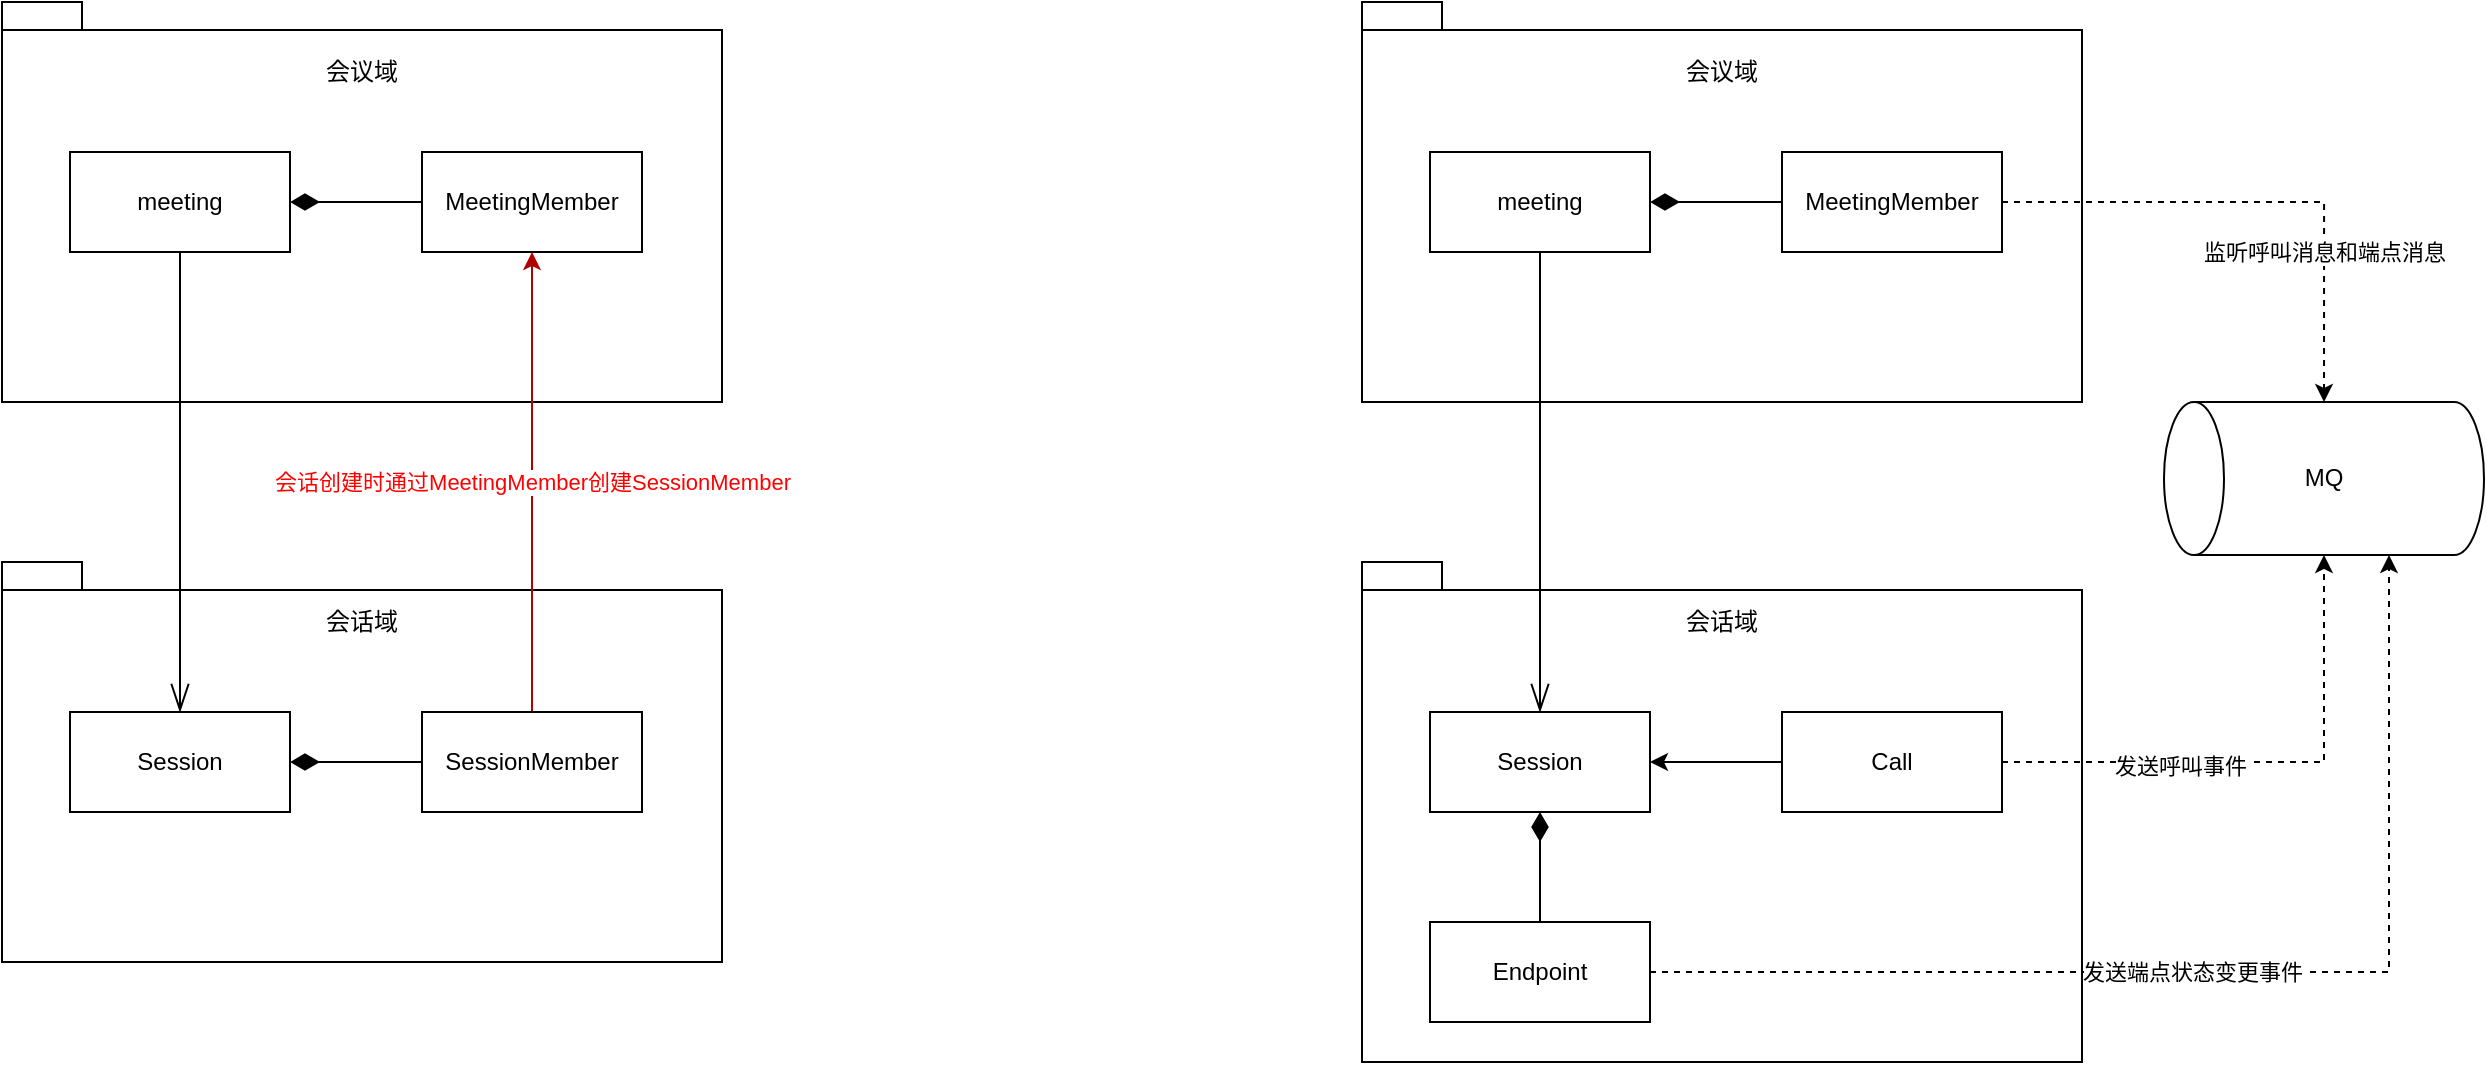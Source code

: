 <mxfile version="22.1.16" type="github">
  <diagram name="第 1 页" id="ZyFJX_iYTsI-zzFDv8aN">
    <mxGraphModel dx="1434" dy="796" grid="1" gridSize="10" guides="1" tooltips="1" connect="1" arrows="1" fold="1" page="1" pageScale="1" pageWidth="827" pageHeight="1169" math="0" shadow="0">
      <root>
        <mxCell id="0" />
        <mxCell id="1" parent="0" />
        <mxCell id="UhSnyVyMeZGxpZXqt2Me-1" value="" style="shape=folder;fontStyle=1;spacingTop=10;tabWidth=40;tabHeight=14;tabPosition=left;html=1;whiteSpace=wrap;" vertex="1" parent="1">
          <mxGeometry x="240" y="440" width="360" height="200" as="geometry" />
        </mxCell>
        <mxCell id="UhSnyVyMeZGxpZXqt2Me-2" value="会议域" style="text;html=1;strokeColor=none;fillColor=none;align=center;verticalAlign=middle;whiteSpace=wrap;rounded=0;" vertex="1" parent="1">
          <mxGeometry x="390" y="460" width="60" height="30" as="geometry" />
        </mxCell>
        <mxCell id="UhSnyVyMeZGxpZXqt2Me-5" value="meeting" style="html=1;whiteSpace=wrap;" vertex="1" parent="1">
          <mxGeometry x="274" y="515" width="110" height="50" as="geometry" />
        </mxCell>
        <mxCell id="UhSnyVyMeZGxpZXqt2Me-6" value="MeetingMember" style="html=1;whiteSpace=wrap;" vertex="1" parent="1">
          <mxGeometry x="450" y="515" width="110" height="50" as="geometry" />
        </mxCell>
        <mxCell id="UhSnyVyMeZGxpZXqt2Me-7" value="" style="endArrow=diamondThin;endFill=1;endSize=12;html=1;rounded=0;exitX=0;exitY=0.5;exitDx=0;exitDy=0;entryX=1;entryY=0.5;entryDx=0;entryDy=0;" edge="1" parent="1" source="UhSnyVyMeZGxpZXqt2Me-6" target="UhSnyVyMeZGxpZXqt2Me-5">
          <mxGeometry width="160" relative="1" as="geometry">
            <mxPoint x="320" y="800" as="sourcePoint" />
            <mxPoint x="480" y="800" as="targetPoint" />
          </mxGeometry>
        </mxCell>
        <mxCell id="UhSnyVyMeZGxpZXqt2Me-8" value="" style="shape=folder;fontStyle=1;spacingTop=10;tabWidth=40;tabHeight=14;tabPosition=left;html=1;whiteSpace=wrap;" vertex="1" parent="1">
          <mxGeometry x="240" y="720" width="360" height="200" as="geometry" />
        </mxCell>
        <mxCell id="UhSnyVyMeZGxpZXqt2Me-9" value="会话域" style="text;html=1;strokeColor=none;fillColor=none;align=center;verticalAlign=middle;whiteSpace=wrap;rounded=0;" vertex="1" parent="1">
          <mxGeometry x="390" y="735" width="60" height="30" as="geometry" />
        </mxCell>
        <mxCell id="UhSnyVyMeZGxpZXqt2Me-10" value="Session" style="html=1;whiteSpace=wrap;" vertex="1" parent="1">
          <mxGeometry x="274" y="795" width="110" height="50" as="geometry" />
        </mxCell>
        <mxCell id="UhSnyVyMeZGxpZXqt2Me-14" style="edgeStyle=orthogonalEdgeStyle;rounded=0;orthogonalLoop=1;jettySize=auto;html=1;exitX=0.5;exitY=0;exitDx=0;exitDy=0;entryX=0.5;entryY=1;entryDx=0;entryDy=0;fillColor=#e51400;strokeColor=#B20000;" edge="1" parent="1" source="UhSnyVyMeZGxpZXqt2Me-11" target="UhSnyVyMeZGxpZXqt2Me-6">
          <mxGeometry relative="1" as="geometry" />
        </mxCell>
        <mxCell id="UhSnyVyMeZGxpZXqt2Me-15" value="&lt;font color=&quot;#ff0000&quot;&gt;会话创建时通过MeetingMember创建SessionMember&lt;/font&gt;" style="edgeLabel;html=1;align=center;verticalAlign=middle;resizable=0;points=[];" vertex="1" connectable="0" parent="UhSnyVyMeZGxpZXqt2Me-14">
          <mxGeometry x="0.026" y="-1" relative="1" as="geometry">
            <mxPoint x="-1" y="3" as="offset" />
          </mxGeometry>
        </mxCell>
        <mxCell id="UhSnyVyMeZGxpZXqt2Me-11" value="SessionMember" style="html=1;whiteSpace=wrap;" vertex="1" parent="1">
          <mxGeometry x="450" y="795" width="110" height="50" as="geometry" />
        </mxCell>
        <mxCell id="UhSnyVyMeZGxpZXqt2Me-12" value="" style="endArrow=diamondThin;endFill=1;endSize=12;html=1;rounded=0;exitX=0;exitY=0.5;exitDx=0;exitDy=0;entryX=1;entryY=0.5;entryDx=0;entryDy=0;" edge="1" source="UhSnyVyMeZGxpZXqt2Me-11" target="UhSnyVyMeZGxpZXqt2Me-10" parent="1">
          <mxGeometry width="160" relative="1" as="geometry">
            <mxPoint x="314" y="1050" as="sourcePoint" />
            <mxPoint x="474" y="1050" as="targetPoint" />
          </mxGeometry>
        </mxCell>
        <mxCell id="UhSnyVyMeZGxpZXqt2Me-13" value="" style="endArrow=openThin;endFill=0;endSize=12;html=1;rounded=0;exitX=0.5;exitY=1;exitDx=0;exitDy=0;entryX=0.5;entryY=0;entryDx=0;entryDy=0;" edge="1" parent="1" source="UhSnyVyMeZGxpZXqt2Me-5" target="UhSnyVyMeZGxpZXqt2Me-10">
          <mxGeometry width="160" relative="1" as="geometry">
            <mxPoint x="70" y="890" as="sourcePoint" />
            <mxPoint x="230" y="890" as="targetPoint" />
          </mxGeometry>
        </mxCell>
        <mxCell id="UhSnyVyMeZGxpZXqt2Me-16" value="" style="shape=folder;fontStyle=1;spacingTop=10;tabWidth=40;tabHeight=14;tabPosition=left;html=1;whiteSpace=wrap;" vertex="1" parent="1">
          <mxGeometry x="920" y="440" width="360" height="200" as="geometry" />
        </mxCell>
        <mxCell id="UhSnyVyMeZGxpZXqt2Me-17" value="会议域" style="text;html=1;strokeColor=none;fillColor=none;align=center;verticalAlign=middle;whiteSpace=wrap;rounded=0;" vertex="1" parent="1">
          <mxGeometry x="1070" y="460" width="60" height="30" as="geometry" />
        </mxCell>
        <mxCell id="UhSnyVyMeZGxpZXqt2Me-18" value="meeting" style="html=1;whiteSpace=wrap;" vertex="1" parent="1">
          <mxGeometry x="954" y="515" width="110" height="50" as="geometry" />
        </mxCell>
        <mxCell id="UhSnyVyMeZGxpZXqt2Me-39" style="edgeStyle=orthogonalEdgeStyle;rounded=0;orthogonalLoop=1;jettySize=auto;html=1;dashed=1;" edge="1" parent="1" source="UhSnyVyMeZGxpZXqt2Me-19" target="UhSnyVyMeZGxpZXqt2Me-29">
          <mxGeometry relative="1" as="geometry" />
        </mxCell>
        <mxCell id="UhSnyVyMeZGxpZXqt2Me-40" value="监听呼叫消息和端点消息" style="edgeLabel;html=1;align=center;verticalAlign=middle;resizable=0;points=[];" vertex="1" connectable="0" parent="UhSnyVyMeZGxpZXqt2Me-39">
          <mxGeometry x="-0.226" y="1" relative="1" as="geometry">
            <mxPoint x="60" y="26" as="offset" />
          </mxGeometry>
        </mxCell>
        <mxCell id="UhSnyVyMeZGxpZXqt2Me-19" value="MeetingMember" style="html=1;whiteSpace=wrap;" vertex="1" parent="1">
          <mxGeometry x="1130" y="515" width="110" height="50" as="geometry" />
        </mxCell>
        <mxCell id="UhSnyVyMeZGxpZXqt2Me-20" value="" style="endArrow=diamondThin;endFill=1;endSize=12;html=1;rounded=0;exitX=0;exitY=0.5;exitDx=0;exitDy=0;entryX=1;entryY=0.5;entryDx=0;entryDy=0;" edge="1" parent="1" source="UhSnyVyMeZGxpZXqt2Me-19" target="UhSnyVyMeZGxpZXqt2Me-18">
          <mxGeometry width="160" relative="1" as="geometry">
            <mxPoint x="1000" y="800" as="sourcePoint" />
            <mxPoint x="1160" y="800" as="targetPoint" />
          </mxGeometry>
        </mxCell>
        <mxCell id="UhSnyVyMeZGxpZXqt2Me-21" value="" style="shape=folder;fontStyle=1;spacingTop=10;tabWidth=40;tabHeight=14;tabPosition=left;html=1;whiteSpace=wrap;" vertex="1" parent="1">
          <mxGeometry x="920" y="720" width="360" height="250" as="geometry" />
        </mxCell>
        <mxCell id="UhSnyVyMeZGxpZXqt2Me-22" value="会话域" style="text;html=1;strokeColor=none;fillColor=none;align=center;verticalAlign=middle;whiteSpace=wrap;rounded=0;" vertex="1" parent="1">
          <mxGeometry x="1070" y="735" width="60" height="30" as="geometry" />
        </mxCell>
        <mxCell id="UhSnyVyMeZGxpZXqt2Me-23" value="Session" style="html=1;whiteSpace=wrap;" vertex="1" parent="1">
          <mxGeometry x="954" y="795" width="110" height="50" as="geometry" />
        </mxCell>
        <mxCell id="UhSnyVyMeZGxpZXqt2Me-28" value="" style="endArrow=openThin;endFill=0;endSize=12;html=1;rounded=0;exitX=0.5;exitY=1;exitDx=0;exitDy=0;entryX=0.5;entryY=0;entryDx=0;entryDy=0;" edge="1" parent="1" source="UhSnyVyMeZGxpZXqt2Me-18" target="UhSnyVyMeZGxpZXqt2Me-23">
          <mxGeometry width="160" relative="1" as="geometry">
            <mxPoint x="750" y="890" as="sourcePoint" />
            <mxPoint x="910" y="890" as="targetPoint" />
          </mxGeometry>
        </mxCell>
        <mxCell id="UhSnyVyMeZGxpZXqt2Me-29" value="" style="shape=cylinder3;whiteSpace=wrap;html=1;boundedLbl=1;backgroundOutline=1;size=15;rotation=-90;" vertex="1" parent="1">
          <mxGeometry x="1362.75" y="598.25" width="76.5" height="160" as="geometry" />
        </mxCell>
        <mxCell id="UhSnyVyMeZGxpZXqt2Me-30" value="MQ" style="text;html=1;strokeColor=none;fillColor=none;align=center;verticalAlign=middle;whiteSpace=wrap;rounded=0;" vertex="1" parent="1">
          <mxGeometry x="1371" y="663.25" width="60" height="30" as="geometry" />
        </mxCell>
        <mxCell id="UhSnyVyMeZGxpZXqt2Me-34" style="edgeStyle=orthogonalEdgeStyle;rounded=0;orthogonalLoop=1;jettySize=auto;html=1;entryX=1;entryY=0.5;entryDx=0;entryDy=0;" edge="1" parent="1" source="UhSnyVyMeZGxpZXqt2Me-31" target="UhSnyVyMeZGxpZXqt2Me-23">
          <mxGeometry relative="1" as="geometry" />
        </mxCell>
        <mxCell id="UhSnyVyMeZGxpZXqt2Me-31" value="Call" style="html=1;whiteSpace=wrap;" vertex="1" parent="1">
          <mxGeometry x="1130" y="795" width="110" height="50" as="geometry" />
        </mxCell>
        <mxCell id="UhSnyVyMeZGxpZXqt2Me-32" value="Endpoint" style="html=1;whiteSpace=wrap;" vertex="1" parent="1">
          <mxGeometry x="954" y="900" width="110" height="50" as="geometry" />
        </mxCell>
        <mxCell id="UhSnyVyMeZGxpZXqt2Me-33" value="" style="endArrow=diamondThin;endFill=1;endSize=12;html=1;rounded=0;exitX=0.5;exitY=0;exitDx=0;exitDy=0;entryX=0.5;entryY=1;entryDx=0;entryDy=0;" edge="1" parent="1" source="UhSnyVyMeZGxpZXqt2Me-32" target="UhSnyVyMeZGxpZXqt2Me-23">
          <mxGeometry width="160" relative="1" as="geometry">
            <mxPoint x="1140" y="550" as="sourcePoint" />
            <mxPoint x="1074" y="550" as="targetPoint" />
          </mxGeometry>
        </mxCell>
        <mxCell id="UhSnyVyMeZGxpZXqt2Me-35" style="edgeStyle=orthogonalEdgeStyle;rounded=0;orthogonalLoop=1;jettySize=auto;html=1;entryX=0;entryY=0;entryDx=0;entryDy=112.5;entryPerimeter=0;dashed=1;" edge="1" parent="1" source="UhSnyVyMeZGxpZXqt2Me-32" target="UhSnyVyMeZGxpZXqt2Me-29">
          <mxGeometry relative="1" as="geometry" />
        </mxCell>
        <mxCell id="UhSnyVyMeZGxpZXqt2Me-38" value="发送端点状态变更事件" style="edgeLabel;html=1;align=center;verticalAlign=middle;resizable=0;points=[];" vertex="1" connectable="0" parent="UhSnyVyMeZGxpZXqt2Me-35">
          <mxGeometry x="-0.062" relative="1" as="geometry">
            <mxPoint as="offset" />
          </mxGeometry>
        </mxCell>
        <mxCell id="UhSnyVyMeZGxpZXqt2Me-36" style="edgeStyle=orthogonalEdgeStyle;rounded=0;orthogonalLoop=1;jettySize=auto;html=1;exitX=1;exitY=0.5;exitDx=0;exitDy=0;entryX=0;entryY=0.5;entryDx=0;entryDy=0;entryPerimeter=0;dashed=1;" edge="1" parent="1" source="UhSnyVyMeZGxpZXqt2Me-31" target="UhSnyVyMeZGxpZXqt2Me-29">
          <mxGeometry relative="1" as="geometry" />
        </mxCell>
        <mxCell id="UhSnyVyMeZGxpZXqt2Me-37" value="发送呼叫事件" style="edgeLabel;html=1;align=center;verticalAlign=middle;resizable=0;points=[];" vertex="1" connectable="0" parent="UhSnyVyMeZGxpZXqt2Me-36">
          <mxGeometry x="-0.327" y="-2" relative="1" as="geometry">
            <mxPoint as="offset" />
          </mxGeometry>
        </mxCell>
      </root>
    </mxGraphModel>
  </diagram>
</mxfile>
